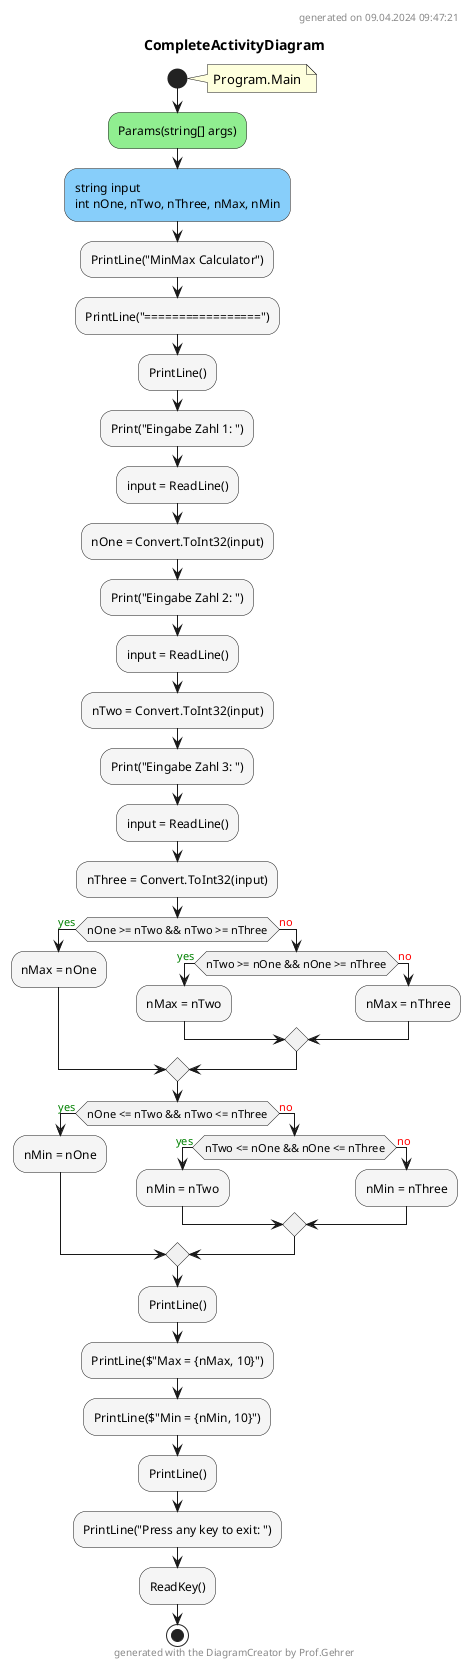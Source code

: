 @startuml CompleteActivityDiagram
header
generated on 09.04.2024 09:47:21
end header
title CompleteActivityDiagram
start
note right:  Program.Main
#LightGreen:Params(string[] args);
#LightSkyBlue:string input\nint nOne, nTwo, nThree, nMax, nMin;
#WhiteSmoke:PrintLine("MinMax Calculator");
#WhiteSmoke:PrintLine("=================");
#WhiteSmoke:PrintLine();
#WhiteSmoke:Print("Eingabe Zahl 1: ");
#WhiteSmoke:input = ReadLine();
#WhiteSmoke:nOne = Convert.ToInt32(input);
#WhiteSmoke:Print("Eingabe Zahl 2: ");
#WhiteSmoke:input = ReadLine();
#WhiteSmoke:nTwo = Convert.ToInt32(input);
#WhiteSmoke:Print("Eingabe Zahl 3: ");
#WhiteSmoke:input = ReadLine();
#WhiteSmoke:nThree = Convert.ToInt32(input);
if (nOne >= nTwo && nTwo >= nThree) then (<color:green>yes)
        #WhiteSmoke:nMax = nOne;
    else (<color:red>no)
        if (nTwo >= nOne && nOne >= nThree) then (<color:green>yes)
                #WhiteSmoke:nMax = nTwo;
            else (<color:red>no)
                    #WhiteSmoke:nMax = nThree;
        endif
endif
if (nOne <= nTwo && nTwo <= nThree) then (<color:green>yes)
        #WhiteSmoke:nMin = nOne;
    else (<color:red>no)
        if (nTwo <= nOne && nOne <= nThree) then (<color:green>yes)
                #WhiteSmoke:nMin = nTwo;
            else (<color:red>no)
                    #WhiteSmoke:nMin = nThree;
        endif
endif
#WhiteSmoke:PrintLine();
#WhiteSmoke:PrintLine($"Max = {nMax, 10}");
#WhiteSmoke:PrintLine($"Min = {nMin, 10}");
#WhiteSmoke:PrintLine();
#WhiteSmoke:PrintLine("Press any key to exit: ");
#WhiteSmoke:ReadKey();
stop
footer
generated with the DiagramCreator by Prof.Gehrer
end footer
@enduml
